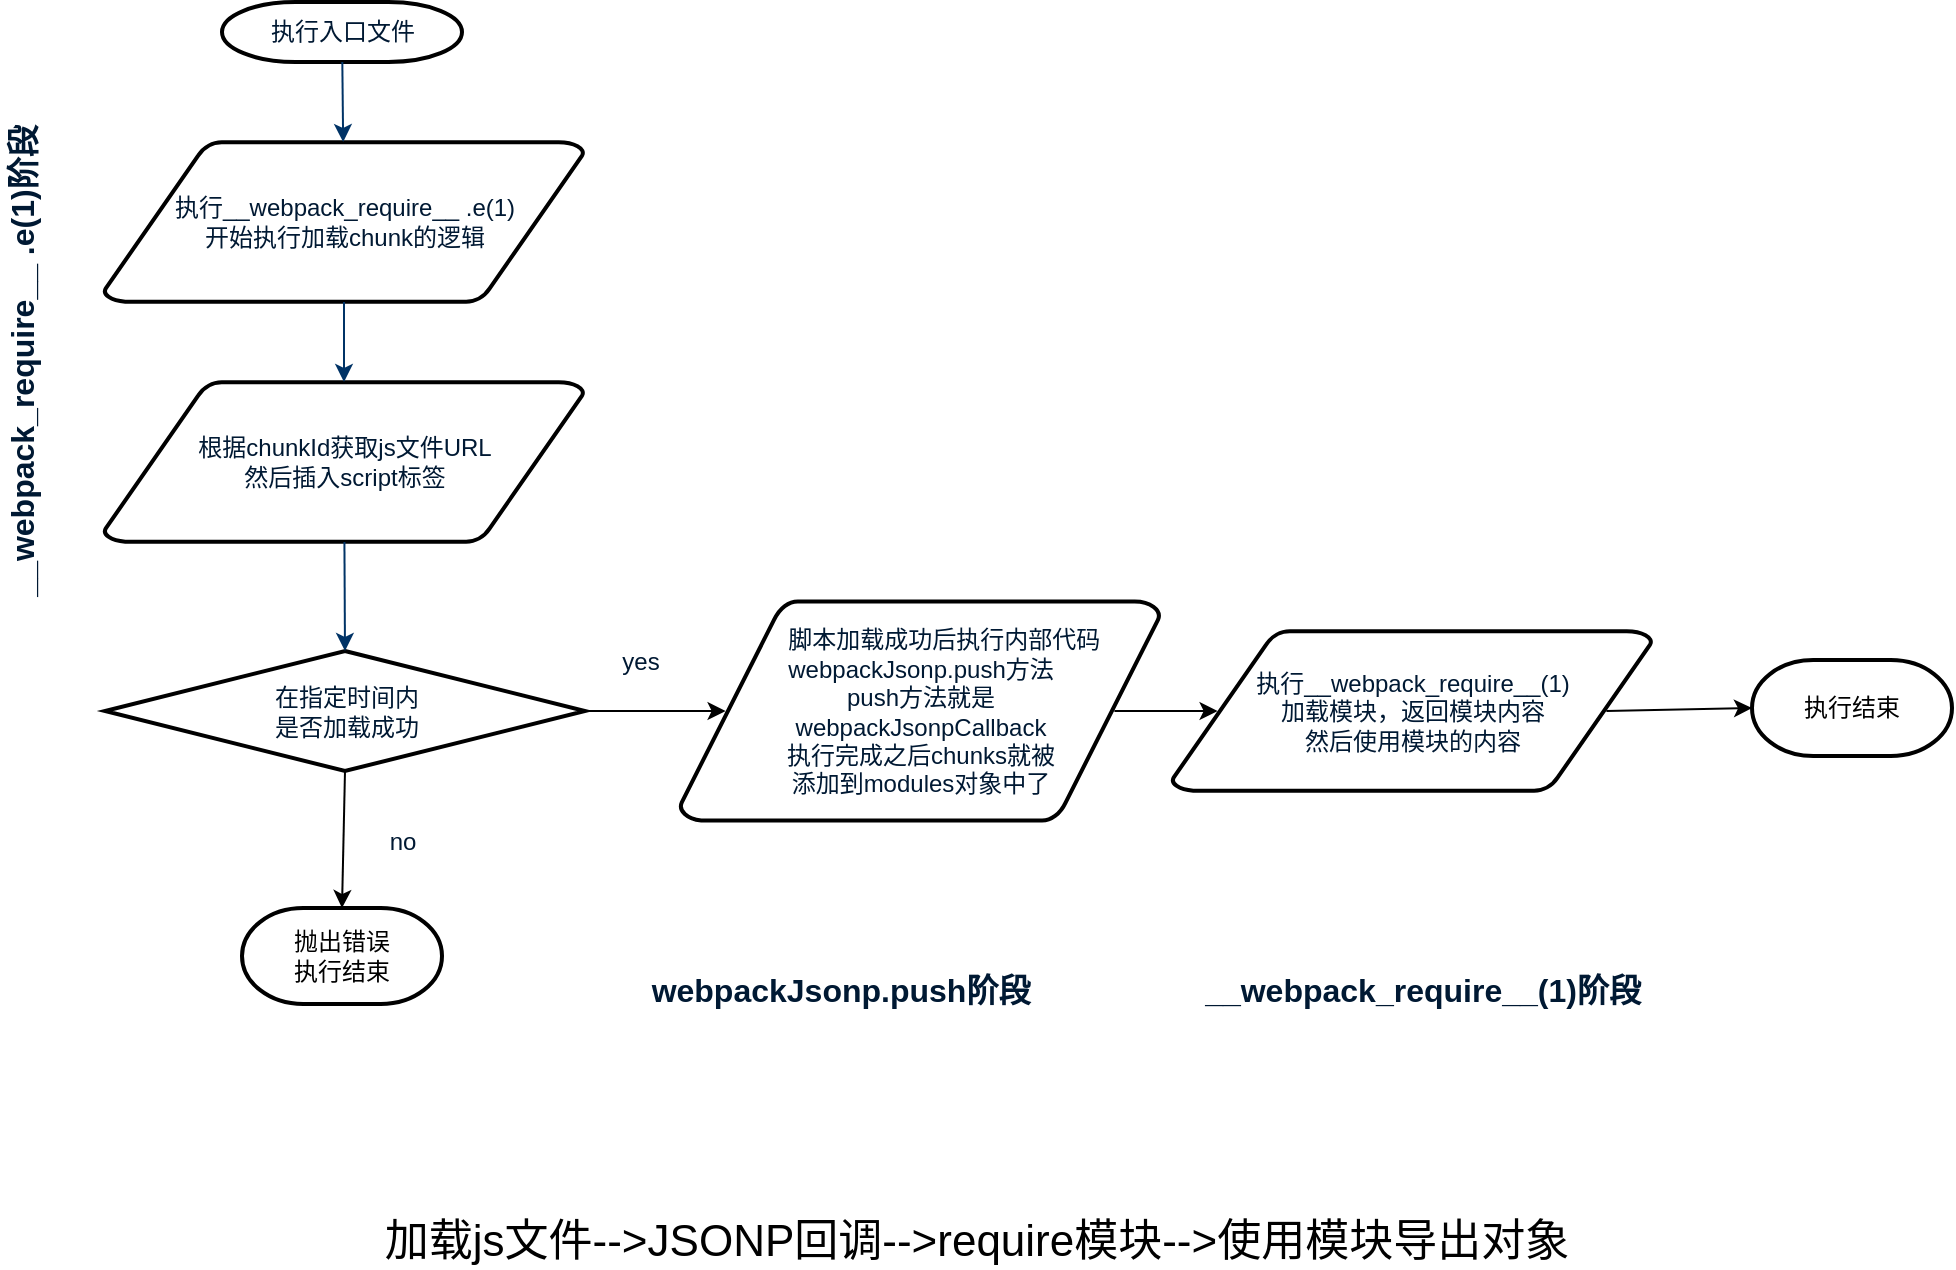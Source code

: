 <mxfile version="11.0.8" type="device"><diagram id="6a731a19-8d31-9384-78a2-239565b7b9f0" name="Page-1"><mxGraphModel dx="1426" dy="803" grid="1" gridSize="10" guides="1" tooltips="1" connect="1" arrows="1" fold="1" page="1" pageScale="1" pageWidth="1169" pageHeight="827" background="#ffffff" math="0" shadow="0"><root><mxCell id="0"/><mxCell id="1" parent="0"/><mxCell id="2" value="执行入口文件" style="shape=mxgraph.flowchart.terminator;fillColor=#FFFFFF;strokeColor=#000000;strokeWidth=2;gradientColor=none;gradientDirection=north;fontColor=#001933;fontStyle=0;html=1;" parent="1" vertex="1"><mxGeometry x="207" y="81" width="120" height="30" as="geometry"/></mxCell><mxCell id="3" value="执行__webpack_require__ .e(1)&lt;br&gt;开始执行加载chunk的逻辑" style="shape=mxgraph.flowchart.data;fillColor=#FFFFFF;strokeColor=#000000;strokeWidth=2;gradientColor=none;gradientDirection=north;fontColor=#001933;fontStyle=0;html=1;" parent="1" vertex="1"><mxGeometry x="148" y="151" width="240" height="80" as="geometry"/></mxCell><mxCell id="5" value="根据chunkId获取js文件URL&lt;br&gt;然后插入script标签" style="shape=mxgraph.flowchart.data;fillColor=#FFFFFF;strokeColor=#000000;strokeWidth=2;gradientColor=none;gradientDirection=north;fontColor=#001933;fontStyle=0;html=1;" parent="1" vertex="1"><mxGeometry x="148" y="271" width="240" height="80" as="geometry"/></mxCell><mxCell id="6" value="在指定时间内&lt;br&gt;是否加载成功" style="shape=mxgraph.flowchart.decision;fillColor=#FFFFFF;strokeColor=#000000;strokeWidth=2;gradientColor=none;gradientDirection=north;fontColor=#001933;fontStyle=0;html=1;" parent="1" vertex="1"><mxGeometry x="148.5" y="405.5" width="240" height="60" as="geometry"/></mxCell><mxCell id="7" style="fontColor=#001933;fontStyle=1;strokeColor=#003366;strokeWidth=1;html=1;" parent="1" source="2" target="3" edge="1"><mxGeometry relative="1" as="geometry"/></mxCell><mxCell id="8" style="fontColor=#001933;fontStyle=1;strokeColor=#003366;strokeWidth=1;html=1;" parent="1" source="3" target="5" edge="1"><mxGeometry relative="1" as="geometry"/></mxCell><mxCell id="9" style="entryX=0.5;entryY=0;entryPerimeter=0;fontColor=#001933;fontStyle=1;strokeColor=#003366;strokeWidth=1;html=1;" parent="1" source="5" target="6" edge="1"><mxGeometry relative="1" as="geometry"/></mxCell><mxCell id="11" value="yes" style="text;fontColor=#001933;fontStyle=0;html=1;strokeColor=none;gradientColor=none;fillColor=none;strokeWidth=2;align=center;" parent="1" vertex="1"><mxGeometry x="396" y="397" width="40" height="26" as="geometry"/></mxCell><mxCell id="14" value="no" style="text;fontColor=#001933;fontStyle=0;html=1;strokeColor=none;gradientColor=none;fillColor=none;strokeWidth=2;align=center;" parent="1" vertex="1"><mxGeometry x="277" y="487" width="40" height="26" as="geometry"/></mxCell><mxCell id="C5ddwhfk7dzpn6bqRmq4-58" value="&amp;nbsp; &amp;nbsp; &amp;nbsp; &amp;nbsp;脚本加载成功后执行内部代码&lt;br&gt;webpackJsonp.push方法&lt;br&gt;push方法就是&lt;br&gt;webpackJsonpCallback&lt;br&gt;执行完成之后chunks就被&lt;br&gt;添加到modules对象中了" style="shape=mxgraph.flowchart.data;fillColor=#FFFFFF;strokeColor=#000000;strokeWidth=2;gradientColor=none;gradientDirection=north;fontColor=#001933;fontStyle=0;html=1;" vertex="1" parent="1"><mxGeometry x="436" y="380.5" width="240" height="110" as="geometry"/></mxCell><mxCell id="C5ddwhfk7dzpn6bqRmq4-59" value="" style="endArrow=classic;html=1;exitX=1;exitY=0.5;exitDx=0;exitDy=0;exitPerimeter=0;entryX=0.095;entryY=0.5;entryDx=0;entryDy=0;entryPerimeter=0;" edge="1" parent="1" source="6" target="C5ddwhfk7dzpn6bqRmq4-58"><mxGeometry width="50" height="50" relative="1" as="geometry"><mxPoint x="142" y="731" as="sourcePoint"/><mxPoint x="192" y="681" as="targetPoint"/></mxGeometry></mxCell><mxCell id="C5ddwhfk7dzpn6bqRmq4-63" value="执行__webpack_require__(1)&lt;br&gt;加载模块，返回模块内容&lt;br&gt;然后使用模块的内容" style="shape=mxgraph.flowchart.data;fillColor=#FFFFFF;strokeColor=#000000;strokeWidth=2;gradientColor=none;gradientDirection=north;fontColor=#001933;fontStyle=0;html=1;" vertex="1" parent="1"><mxGeometry x="682" y="395.5" width="240" height="80" as="geometry"/></mxCell><mxCell id="C5ddwhfk7dzpn6bqRmq4-64" value="" style="endArrow=classic;html=1;exitX=0.905;exitY=0.5;exitDx=0;exitDy=0;exitPerimeter=0;entryX=0.095;entryY=0.5;entryDx=0;entryDy=0;entryPerimeter=0;" edge="1" parent="1" source="C5ddwhfk7dzpn6bqRmq4-58" target="C5ddwhfk7dzpn6bqRmq4-63"><mxGeometry width="50" height="50" relative="1" as="geometry"><mxPoint x="367" y="534.5" as="sourcePoint"/><mxPoint x="317" y="584.5" as="targetPoint"/></mxGeometry></mxCell><mxCell id="C5ddwhfk7dzpn6bqRmq4-65" value="执行结束" style="strokeWidth=2;html=1;shape=mxgraph.flowchart.terminator;whiteSpace=wrap;align=center;" vertex="1" parent="1"><mxGeometry x="972" y="410" width="100" height="48" as="geometry"/></mxCell><mxCell id="C5ddwhfk7dzpn6bqRmq4-66" value="" style="endArrow=classic;html=1;exitX=0.905;exitY=0.5;exitDx=0;exitDy=0;exitPerimeter=0;entryX=0;entryY=0.5;entryDx=0;entryDy=0;entryPerimeter=0;" edge="1" parent="1" source="C5ddwhfk7dzpn6bqRmq4-63" target="C5ddwhfk7dzpn6bqRmq4-65"><mxGeometry width="50" height="50" relative="1" as="geometry"><mxPoint x="417" y="824.5" as="sourcePoint"/><mxPoint x="467" y="774.5" as="targetPoint"/></mxGeometry></mxCell><mxCell id="C5ddwhfk7dzpn6bqRmq4-67" value="" style="endArrow=classic;html=1;exitX=0.5;exitY=1;exitDx=0;exitDy=0;exitPerimeter=0;entryX=0.5;entryY=0;entryDx=0;entryDy=0;entryPerimeter=0;" edge="1" parent="1" source="6" target="C5ddwhfk7dzpn6bqRmq4-68"><mxGeometry width="50" height="50" relative="1" as="geometry"><mxPoint x="132" y="921" as="sourcePoint"/><mxPoint x="472" y="434" as="targetPoint"/></mxGeometry></mxCell><mxCell id="C5ddwhfk7dzpn6bqRmq4-68" value="抛出错误&lt;br&gt;执行结束" style="strokeWidth=2;html=1;shape=mxgraph.flowchart.terminator;whiteSpace=wrap;align=center;" vertex="1" parent="1"><mxGeometry x="217" y="534" width="100" height="48" as="geometry"/></mxCell><mxCell id="C5ddwhfk7dzpn6bqRmq4-70" value="&lt;span style=&quot;color: rgb(0 , 25 , 51)&quot;&gt;&lt;b&gt;&lt;font style=&quot;font-size: 16px&quot;&gt;__webpack_require__ .e(1)阶段&lt;/font&gt;&lt;/b&gt;&lt;br&gt;&lt;/span&gt;" style="text;html=1;resizable=0;autosize=1;align=center;verticalAlign=middle;points=[];fillColor=none;strokeColor=none;rounded=0;rotation=270;flipV=0;flipH=1;" vertex="1" parent="1"><mxGeometry x="-18" y="251" width="250" height="20" as="geometry"/></mxCell><mxCell id="C5ddwhfk7dzpn6bqRmq4-71" value="&lt;span style=&quot;color: rgb(0 , 25 , 51) ; font-size: 16px&quot;&gt;&lt;b&gt;&lt;font style=&quot;font-size: 16px&quot;&gt;webpackJsonp.push&lt;/font&gt;&lt;/b&gt;&lt;/span&gt;&lt;span style=&quot;color: rgb(0 , 25 , 51) ; font-size: 16px&quot;&gt;&lt;b&gt;&lt;font style=&quot;font-size: 16px&quot;&gt;阶段&lt;/font&gt;&lt;/b&gt;&lt;br&gt;&lt;/span&gt;" style="text;html=1;resizable=0;autosize=1;align=center;verticalAlign=middle;points=[];fillColor=none;strokeColor=none;rounded=0;" vertex="1" parent="1"><mxGeometry x="416" y="564.5" width="200" height="20" as="geometry"/></mxCell><mxCell id="C5ddwhfk7dzpn6bqRmq4-72" value="&lt;span style=&quot;color: rgb(0 , 25 , 51) ; font-size: 16px&quot;&gt;&lt;b&gt;&lt;font style=&quot;font-size: 16px&quot;&gt;__webpack_require__(1)&lt;/font&gt;&lt;/b&gt;&lt;/span&gt;&lt;span style=&quot;color: rgb(0 , 25 , 51) ; font-size: 16px&quot;&gt;&lt;b&gt;&lt;font style=&quot;font-size: 16px&quot;&gt;阶段&lt;/font&gt;&lt;/b&gt;&lt;br&gt;&lt;/span&gt;" style="text;html=1;resizable=0;autosize=1;align=center;verticalAlign=middle;points=[];fillColor=none;strokeColor=none;rounded=0;" vertex="1" parent="1"><mxGeometry x="692" y="564.5" width="230" height="20" as="geometry"/></mxCell><mxCell id="C5ddwhfk7dzpn6bqRmq4-74" value="加载js文件--&amp;gt;JSONP回调--&amp;gt;require模块--&amp;gt;使用模块导出对象" style="text;html=1;resizable=0;autosize=1;align=center;verticalAlign=middle;points=[];fillColor=none;strokeColor=none;rounded=0;fontSize=22;" vertex="1" parent="1"><mxGeometry x="414" y="691" width="340" height="20" as="geometry"/></mxCell></root></mxGraphModel></diagram></mxfile>